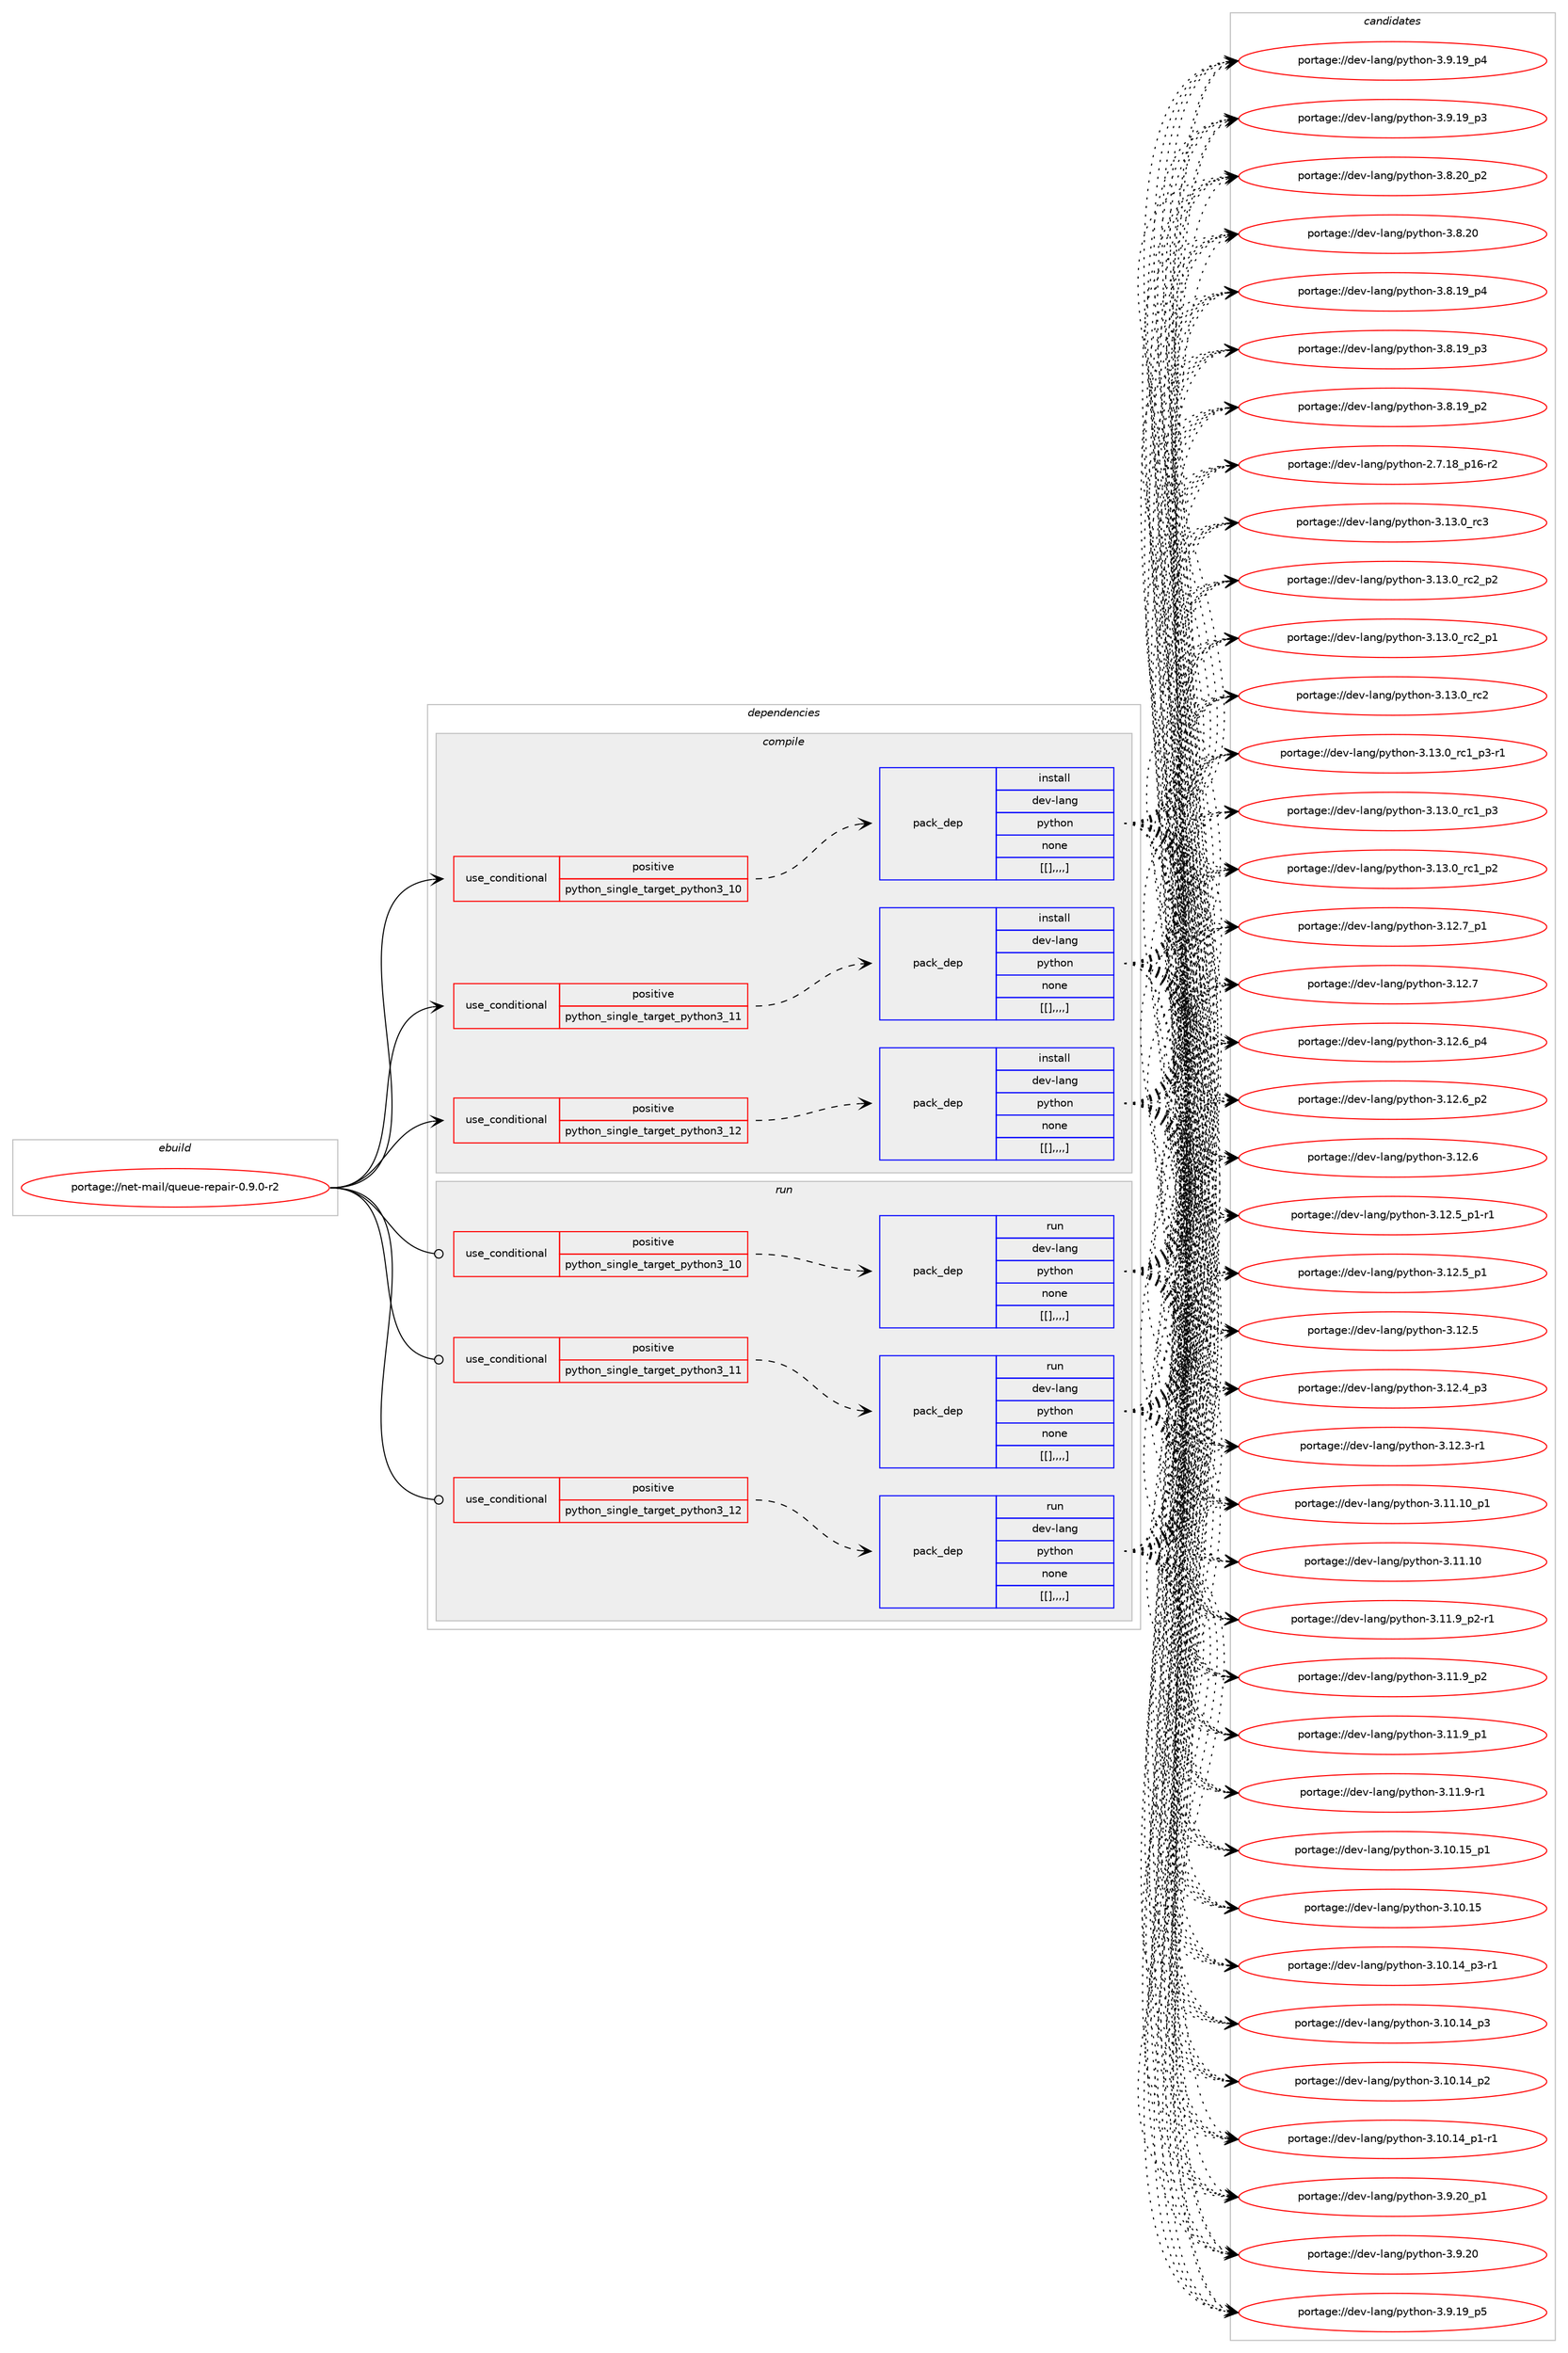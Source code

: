digraph prolog {

# *************
# Graph options
# *************

newrank=true;
concentrate=true;
compound=true;
graph [rankdir=LR,fontname=Helvetica,fontsize=10,ranksep=1.5];#, ranksep=2.5, nodesep=0.2];
edge  [arrowhead=vee];
node  [fontname=Helvetica,fontsize=10];

# **********
# The ebuild
# **********

subgraph cluster_leftcol {
color=gray;
label=<<i>ebuild</i>>;
id [label="portage://net-mail/queue-repair-0.9.0-r2", color=red, width=4, href="../net-mail/queue-repair-0.9.0-r2.svg"];
}

# ****************
# The dependencies
# ****************

subgraph cluster_midcol {
color=gray;
label=<<i>dependencies</i>>;
subgraph cluster_compile {
fillcolor="#eeeeee";
style=filled;
label=<<i>compile</i>>;
subgraph cond1287 {
dependency3567 [label=<<TABLE BORDER="0" CELLBORDER="1" CELLSPACING="0" CELLPADDING="4"><TR><TD ROWSPAN="3" CELLPADDING="10">use_conditional</TD></TR><TR><TD>positive</TD></TR><TR><TD>python_single_target_python3_10</TD></TR></TABLE>>, shape=none, color=red];
subgraph pack2278 {
dependency3568 [label=<<TABLE BORDER="0" CELLBORDER="1" CELLSPACING="0" CELLPADDING="4" WIDTH="220"><TR><TD ROWSPAN="6" CELLPADDING="30">pack_dep</TD></TR><TR><TD WIDTH="110">install</TD></TR><TR><TD>dev-lang</TD></TR><TR><TD>python</TD></TR><TR><TD>none</TD></TR><TR><TD>[[],,,,]</TD></TR></TABLE>>, shape=none, color=blue];
}
dependency3567:e -> dependency3568:w [weight=20,style="dashed",arrowhead="vee"];
}
id:e -> dependency3567:w [weight=20,style="solid",arrowhead="vee"];
subgraph cond1288 {
dependency3569 [label=<<TABLE BORDER="0" CELLBORDER="1" CELLSPACING="0" CELLPADDING="4"><TR><TD ROWSPAN="3" CELLPADDING="10">use_conditional</TD></TR><TR><TD>positive</TD></TR><TR><TD>python_single_target_python3_11</TD></TR></TABLE>>, shape=none, color=red];
subgraph pack2279 {
dependency3570 [label=<<TABLE BORDER="0" CELLBORDER="1" CELLSPACING="0" CELLPADDING="4" WIDTH="220"><TR><TD ROWSPAN="6" CELLPADDING="30">pack_dep</TD></TR><TR><TD WIDTH="110">install</TD></TR><TR><TD>dev-lang</TD></TR><TR><TD>python</TD></TR><TR><TD>none</TD></TR><TR><TD>[[],,,,]</TD></TR></TABLE>>, shape=none, color=blue];
}
dependency3569:e -> dependency3570:w [weight=20,style="dashed",arrowhead="vee"];
}
id:e -> dependency3569:w [weight=20,style="solid",arrowhead="vee"];
subgraph cond1289 {
dependency3571 [label=<<TABLE BORDER="0" CELLBORDER="1" CELLSPACING="0" CELLPADDING="4"><TR><TD ROWSPAN="3" CELLPADDING="10">use_conditional</TD></TR><TR><TD>positive</TD></TR><TR><TD>python_single_target_python3_12</TD></TR></TABLE>>, shape=none, color=red];
subgraph pack2280 {
dependency3572 [label=<<TABLE BORDER="0" CELLBORDER="1" CELLSPACING="0" CELLPADDING="4" WIDTH="220"><TR><TD ROWSPAN="6" CELLPADDING="30">pack_dep</TD></TR><TR><TD WIDTH="110">install</TD></TR><TR><TD>dev-lang</TD></TR><TR><TD>python</TD></TR><TR><TD>none</TD></TR><TR><TD>[[],,,,]</TD></TR></TABLE>>, shape=none, color=blue];
}
dependency3571:e -> dependency3572:w [weight=20,style="dashed",arrowhead="vee"];
}
id:e -> dependency3571:w [weight=20,style="solid",arrowhead="vee"];
}
subgraph cluster_compileandrun {
fillcolor="#eeeeee";
style=filled;
label=<<i>compile and run</i>>;
}
subgraph cluster_run {
fillcolor="#eeeeee";
style=filled;
label=<<i>run</i>>;
subgraph cond1290 {
dependency3573 [label=<<TABLE BORDER="0" CELLBORDER="1" CELLSPACING="0" CELLPADDING="4"><TR><TD ROWSPAN="3" CELLPADDING="10">use_conditional</TD></TR><TR><TD>positive</TD></TR><TR><TD>python_single_target_python3_10</TD></TR></TABLE>>, shape=none, color=red];
subgraph pack2281 {
dependency3574 [label=<<TABLE BORDER="0" CELLBORDER="1" CELLSPACING="0" CELLPADDING="4" WIDTH="220"><TR><TD ROWSPAN="6" CELLPADDING="30">pack_dep</TD></TR><TR><TD WIDTH="110">run</TD></TR><TR><TD>dev-lang</TD></TR><TR><TD>python</TD></TR><TR><TD>none</TD></TR><TR><TD>[[],,,,]</TD></TR></TABLE>>, shape=none, color=blue];
}
dependency3573:e -> dependency3574:w [weight=20,style="dashed",arrowhead="vee"];
}
id:e -> dependency3573:w [weight=20,style="solid",arrowhead="odot"];
subgraph cond1291 {
dependency3575 [label=<<TABLE BORDER="0" CELLBORDER="1" CELLSPACING="0" CELLPADDING="4"><TR><TD ROWSPAN="3" CELLPADDING="10">use_conditional</TD></TR><TR><TD>positive</TD></TR><TR><TD>python_single_target_python3_11</TD></TR></TABLE>>, shape=none, color=red];
subgraph pack2282 {
dependency3576 [label=<<TABLE BORDER="0" CELLBORDER="1" CELLSPACING="0" CELLPADDING="4" WIDTH="220"><TR><TD ROWSPAN="6" CELLPADDING="30">pack_dep</TD></TR><TR><TD WIDTH="110">run</TD></TR><TR><TD>dev-lang</TD></TR><TR><TD>python</TD></TR><TR><TD>none</TD></TR><TR><TD>[[],,,,]</TD></TR></TABLE>>, shape=none, color=blue];
}
dependency3575:e -> dependency3576:w [weight=20,style="dashed",arrowhead="vee"];
}
id:e -> dependency3575:w [weight=20,style="solid",arrowhead="odot"];
subgraph cond1292 {
dependency3577 [label=<<TABLE BORDER="0" CELLBORDER="1" CELLSPACING="0" CELLPADDING="4"><TR><TD ROWSPAN="3" CELLPADDING="10">use_conditional</TD></TR><TR><TD>positive</TD></TR><TR><TD>python_single_target_python3_12</TD></TR></TABLE>>, shape=none, color=red];
subgraph pack2283 {
dependency3578 [label=<<TABLE BORDER="0" CELLBORDER="1" CELLSPACING="0" CELLPADDING="4" WIDTH="220"><TR><TD ROWSPAN="6" CELLPADDING="30">pack_dep</TD></TR><TR><TD WIDTH="110">run</TD></TR><TR><TD>dev-lang</TD></TR><TR><TD>python</TD></TR><TR><TD>none</TD></TR><TR><TD>[[],,,,]</TD></TR></TABLE>>, shape=none, color=blue];
}
dependency3577:e -> dependency3578:w [weight=20,style="dashed",arrowhead="vee"];
}
id:e -> dependency3577:w [weight=20,style="solid",arrowhead="odot"];
}
}

# **************
# The candidates
# **************

subgraph cluster_choices {
rank=same;
color=gray;
label=<<i>candidates</i>>;

subgraph choice2278 {
color=black;
nodesep=1;
choice10010111845108971101034711212111610411111045514649514648951149951 [label="portage://dev-lang/python-3.13.0_rc3", color=red, width=4,href="../dev-lang/python-3.13.0_rc3.svg"];
choice100101118451089711010347112121116104111110455146495146489511499509511250 [label="portage://dev-lang/python-3.13.0_rc2_p2", color=red, width=4,href="../dev-lang/python-3.13.0_rc2_p2.svg"];
choice100101118451089711010347112121116104111110455146495146489511499509511249 [label="portage://dev-lang/python-3.13.0_rc2_p1", color=red, width=4,href="../dev-lang/python-3.13.0_rc2_p1.svg"];
choice10010111845108971101034711212111610411111045514649514648951149950 [label="portage://dev-lang/python-3.13.0_rc2", color=red, width=4,href="../dev-lang/python-3.13.0_rc2.svg"];
choice1001011184510897110103471121211161041111104551464951464895114994995112514511449 [label="portage://dev-lang/python-3.13.0_rc1_p3-r1", color=red, width=4,href="../dev-lang/python-3.13.0_rc1_p3-r1.svg"];
choice100101118451089711010347112121116104111110455146495146489511499499511251 [label="portage://dev-lang/python-3.13.0_rc1_p3", color=red, width=4,href="../dev-lang/python-3.13.0_rc1_p3.svg"];
choice100101118451089711010347112121116104111110455146495146489511499499511250 [label="portage://dev-lang/python-3.13.0_rc1_p2", color=red, width=4,href="../dev-lang/python-3.13.0_rc1_p2.svg"];
choice100101118451089711010347112121116104111110455146495046559511249 [label="portage://dev-lang/python-3.12.7_p1", color=red, width=4,href="../dev-lang/python-3.12.7_p1.svg"];
choice10010111845108971101034711212111610411111045514649504655 [label="portage://dev-lang/python-3.12.7", color=red, width=4,href="../dev-lang/python-3.12.7.svg"];
choice100101118451089711010347112121116104111110455146495046549511252 [label="portage://dev-lang/python-3.12.6_p4", color=red, width=4,href="../dev-lang/python-3.12.6_p4.svg"];
choice100101118451089711010347112121116104111110455146495046549511250 [label="portage://dev-lang/python-3.12.6_p2", color=red, width=4,href="../dev-lang/python-3.12.6_p2.svg"];
choice10010111845108971101034711212111610411111045514649504654 [label="portage://dev-lang/python-3.12.6", color=red, width=4,href="../dev-lang/python-3.12.6.svg"];
choice1001011184510897110103471121211161041111104551464950465395112494511449 [label="portage://dev-lang/python-3.12.5_p1-r1", color=red, width=4,href="../dev-lang/python-3.12.5_p1-r1.svg"];
choice100101118451089711010347112121116104111110455146495046539511249 [label="portage://dev-lang/python-3.12.5_p1", color=red, width=4,href="../dev-lang/python-3.12.5_p1.svg"];
choice10010111845108971101034711212111610411111045514649504653 [label="portage://dev-lang/python-3.12.5", color=red, width=4,href="../dev-lang/python-3.12.5.svg"];
choice100101118451089711010347112121116104111110455146495046529511251 [label="portage://dev-lang/python-3.12.4_p3", color=red, width=4,href="../dev-lang/python-3.12.4_p3.svg"];
choice100101118451089711010347112121116104111110455146495046514511449 [label="portage://dev-lang/python-3.12.3-r1", color=red, width=4,href="../dev-lang/python-3.12.3-r1.svg"];
choice10010111845108971101034711212111610411111045514649494649489511249 [label="portage://dev-lang/python-3.11.10_p1", color=red, width=4,href="../dev-lang/python-3.11.10_p1.svg"];
choice1001011184510897110103471121211161041111104551464949464948 [label="portage://dev-lang/python-3.11.10", color=red, width=4,href="../dev-lang/python-3.11.10.svg"];
choice1001011184510897110103471121211161041111104551464949465795112504511449 [label="portage://dev-lang/python-3.11.9_p2-r1", color=red, width=4,href="../dev-lang/python-3.11.9_p2-r1.svg"];
choice100101118451089711010347112121116104111110455146494946579511250 [label="portage://dev-lang/python-3.11.9_p2", color=red, width=4,href="../dev-lang/python-3.11.9_p2.svg"];
choice100101118451089711010347112121116104111110455146494946579511249 [label="portage://dev-lang/python-3.11.9_p1", color=red, width=4,href="../dev-lang/python-3.11.9_p1.svg"];
choice100101118451089711010347112121116104111110455146494946574511449 [label="portage://dev-lang/python-3.11.9-r1", color=red, width=4,href="../dev-lang/python-3.11.9-r1.svg"];
choice10010111845108971101034711212111610411111045514649484649539511249 [label="portage://dev-lang/python-3.10.15_p1", color=red, width=4,href="../dev-lang/python-3.10.15_p1.svg"];
choice1001011184510897110103471121211161041111104551464948464953 [label="portage://dev-lang/python-3.10.15", color=red, width=4,href="../dev-lang/python-3.10.15.svg"];
choice100101118451089711010347112121116104111110455146494846495295112514511449 [label="portage://dev-lang/python-3.10.14_p3-r1", color=red, width=4,href="../dev-lang/python-3.10.14_p3-r1.svg"];
choice10010111845108971101034711212111610411111045514649484649529511251 [label="portage://dev-lang/python-3.10.14_p3", color=red, width=4,href="../dev-lang/python-3.10.14_p3.svg"];
choice10010111845108971101034711212111610411111045514649484649529511250 [label="portage://dev-lang/python-3.10.14_p2", color=red, width=4,href="../dev-lang/python-3.10.14_p2.svg"];
choice100101118451089711010347112121116104111110455146494846495295112494511449 [label="portage://dev-lang/python-3.10.14_p1-r1", color=red, width=4,href="../dev-lang/python-3.10.14_p1-r1.svg"];
choice100101118451089711010347112121116104111110455146574650489511249 [label="portage://dev-lang/python-3.9.20_p1", color=red, width=4,href="../dev-lang/python-3.9.20_p1.svg"];
choice10010111845108971101034711212111610411111045514657465048 [label="portage://dev-lang/python-3.9.20", color=red, width=4,href="../dev-lang/python-3.9.20.svg"];
choice100101118451089711010347112121116104111110455146574649579511253 [label="portage://dev-lang/python-3.9.19_p5", color=red, width=4,href="../dev-lang/python-3.9.19_p5.svg"];
choice100101118451089711010347112121116104111110455146574649579511252 [label="portage://dev-lang/python-3.9.19_p4", color=red, width=4,href="../dev-lang/python-3.9.19_p4.svg"];
choice100101118451089711010347112121116104111110455146574649579511251 [label="portage://dev-lang/python-3.9.19_p3", color=red, width=4,href="../dev-lang/python-3.9.19_p3.svg"];
choice100101118451089711010347112121116104111110455146564650489511250 [label="portage://dev-lang/python-3.8.20_p2", color=red, width=4,href="../dev-lang/python-3.8.20_p2.svg"];
choice10010111845108971101034711212111610411111045514656465048 [label="portage://dev-lang/python-3.8.20", color=red, width=4,href="../dev-lang/python-3.8.20.svg"];
choice100101118451089711010347112121116104111110455146564649579511252 [label="portage://dev-lang/python-3.8.19_p4", color=red, width=4,href="../dev-lang/python-3.8.19_p4.svg"];
choice100101118451089711010347112121116104111110455146564649579511251 [label="portage://dev-lang/python-3.8.19_p3", color=red, width=4,href="../dev-lang/python-3.8.19_p3.svg"];
choice100101118451089711010347112121116104111110455146564649579511250 [label="portage://dev-lang/python-3.8.19_p2", color=red, width=4,href="../dev-lang/python-3.8.19_p2.svg"];
choice100101118451089711010347112121116104111110455046554649569511249544511450 [label="portage://dev-lang/python-2.7.18_p16-r2", color=red, width=4,href="../dev-lang/python-2.7.18_p16-r2.svg"];
dependency3568:e -> choice10010111845108971101034711212111610411111045514649514648951149951:w [style=dotted,weight="100"];
dependency3568:e -> choice100101118451089711010347112121116104111110455146495146489511499509511250:w [style=dotted,weight="100"];
dependency3568:e -> choice100101118451089711010347112121116104111110455146495146489511499509511249:w [style=dotted,weight="100"];
dependency3568:e -> choice10010111845108971101034711212111610411111045514649514648951149950:w [style=dotted,weight="100"];
dependency3568:e -> choice1001011184510897110103471121211161041111104551464951464895114994995112514511449:w [style=dotted,weight="100"];
dependency3568:e -> choice100101118451089711010347112121116104111110455146495146489511499499511251:w [style=dotted,weight="100"];
dependency3568:e -> choice100101118451089711010347112121116104111110455146495146489511499499511250:w [style=dotted,weight="100"];
dependency3568:e -> choice100101118451089711010347112121116104111110455146495046559511249:w [style=dotted,weight="100"];
dependency3568:e -> choice10010111845108971101034711212111610411111045514649504655:w [style=dotted,weight="100"];
dependency3568:e -> choice100101118451089711010347112121116104111110455146495046549511252:w [style=dotted,weight="100"];
dependency3568:e -> choice100101118451089711010347112121116104111110455146495046549511250:w [style=dotted,weight="100"];
dependency3568:e -> choice10010111845108971101034711212111610411111045514649504654:w [style=dotted,weight="100"];
dependency3568:e -> choice1001011184510897110103471121211161041111104551464950465395112494511449:w [style=dotted,weight="100"];
dependency3568:e -> choice100101118451089711010347112121116104111110455146495046539511249:w [style=dotted,weight="100"];
dependency3568:e -> choice10010111845108971101034711212111610411111045514649504653:w [style=dotted,weight="100"];
dependency3568:e -> choice100101118451089711010347112121116104111110455146495046529511251:w [style=dotted,weight="100"];
dependency3568:e -> choice100101118451089711010347112121116104111110455146495046514511449:w [style=dotted,weight="100"];
dependency3568:e -> choice10010111845108971101034711212111610411111045514649494649489511249:w [style=dotted,weight="100"];
dependency3568:e -> choice1001011184510897110103471121211161041111104551464949464948:w [style=dotted,weight="100"];
dependency3568:e -> choice1001011184510897110103471121211161041111104551464949465795112504511449:w [style=dotted,weight="100"];
dependency3568:e -> choice100101118451089711010347112121116104111110455146494946579511250:w [style=dotted,weight="100"];
dependency3568:e -> choice100101118451089711010347112121116104111110455146494946579511249:w [style=dotted,weight="100"];
dependency3568:e -> choice100101118451089711010347112121116104111110455146494946574511449:w [style=dotted,weight="100"];
dependency3568:e -> choice10010111845108971101034711212111610411111045514649484649539511249:w [style=dotted,weight="100"];
dependency3568:e -> choice1001011184510897110103471121211161041111104551464948464953:w [style=dotted,weight="100"];
dependency3568:e -> choice100101118451089711010347112121116104111110455146494846495295112514511449:w [style=dotted,weight="100"];
dependency3568:e -> choice10010111845108971101034711212111610411111045514649484649529511251:w [style=dotted,weight="100"];
dependency3568:e -> choice10010111845108971101034711212111610411111045514649484649529511250:w [style=dotted,weight="100"];
dependency3568:e -> choice100101118451089711010347112121116104111110455146494846495295112494511449:w [style=dotted,weight="100"];
dependency3568:e -> choice100101118451089711010347112121116104111110455146574650489511249:w [style=dotted,weight="100"];
dependency3568:e -> choice10010111845108971101034711212111610411111045514657465048:w [style=dotted,weight="100"];
dependency3568:e -> choice100101118451089711010347112121116104111110455146574649579511253:w [style=dotted,weight="100"];
dependency3568:e -> choice100101118451089711010347112121116104111110455146574649579511252:w [style=dotted,weight="100"];
dependency3568:e -> choice100101118451089711010347112121116104111110455146574649579511251:w [style=dotted,weight="100"];
dependency3568:e -> choice100101118451089711010347112121116104111110455146564650489511250:w [style=dotted,weight="100"];
dependency3568:e -> choice10010111845108971101034711212111610411111045514656465048:w [style=dotted,weight="100"];
dependency3568:e -> choice100101118451089711010347112121116104111110455146564649579511252:w [style=dotted,weight="100"];
dependency3568:e -> choice100101118451089711010347112121116104111110455146564649579511251:w [style=dotted,weight="100"];
dependency3568:e -> choice100101118451089711010347112121116104111110455146564649579511250:w [style=dotted,weight="100"];
dependency3568:e -> choice100101118451089711010347112121116104111110455046554649569511249544511450:w [style=dotted,weight="100"];
}
subgraph choice2279 {
color=black;
nodesep=1;
choice10010111845108971101034711212111610411111045514649514648951149951 [label="portage://dev-lang/python-3.13.0_rc3", color=red, width=4,href="../dev-lang/python-3.13.0_rc3.svg"];
choice100101118451089711010347112121116104111110455146495146489511499509511250 [label="portage://dev-lang/python-3.13.0_rc2_p2", color=red, width=4,href="../dev-lang/python-3.13.0_rc2_p2.svg"];
choice100101118451089711010347112121116104111110455146495146489511499509511249 [label="portage://dev-lang/python-3.13.0_rc2_p1", color=red, width=4,href="../dev-lang/python-3.13.0_rc2_p1.svg"];
choice10010111845108971101034711212111610411111045514649514648951149950 [label="portage://dev-lang/python-3.13.0_rc2", color=red, width=4,href="../dev-lang/python-3.13.0_rc2.svg"];
choice1001011184510897110103471121211161041111104551464951464895114994995112514511449 [label="portage://dev-lang/python-3.13.0_rc1_p3-r1", color=red, width=4,href="../dev-lang/python-3.13.0_rc1_p3-r1.svg"];
choice100101118451089711010347112121116104111110455146495146489511499499511251 [label="portage://dev-lang/python-3.13.0_rc1_p3", color=red, width=4,href="../dev-lang/python-3.13.0_rc1_p3.svg"];
choice100101118451089711010347112121116104111110455146495146489511499499511250 [label="portage://dev-lang/python-3.13.0_rc1_p2", color=red, width=4,href="../dev-lang/python-3.13.0_rc1_p2.svg"];
choice100101118451089711010347112121116104111110455146495046559511249 [label="portage://dev-lang/python-3.12.7_p1", color=red, width=4,href="../dev-lang/python-3.12.7_p1.svg"];
choice10010111845108971101034711212111610411111045514649504655 [label="portage://dev-lang/python-3.12.7", color=red, width=4,href="../dev-lang/python-3.12.7.svg"];
choice100101118451089711010347112121116104111110455146495046549511252 [label="portage://dev-lang/python-3.12.6_p4", color=red, width=4,href="../dev-lang/python-3.12.6_p4.svg"];
choice100101118451089711010347112121116104111110455146495046549511250 [label="portage://dev-lang/python-3.12.6_p2", color=red, width=4,href="../dev-lang/python-3.12.6_p2.svg"];
choice10010111845108971101034711212111610411111045514649504654 [label="portage://dev-lang/python-3.12.6", color=red, width=4,href="../dev-lang/python-3.12.6.svg"];
choice1001011184510897110103471121211161041111104551464950465395112494511449 [label="portage://dev-lang/python-3.12.5_p1-r1", color=red, width=4,href="../dev-lang/python-3.12.5_p1-r1.svg"];
choice100101118451089711010347112121116104111110455146495046539511249 [label="portage://dev-lang/python-3.12.5_p1", color=red, width=4,href="../dev-lang/python-3.12.5_p1.svg"];
choice10010111845108971101034711212111610411111045514649504653 [label="portage://dev-lang/python-3.12.5", color=red, width=4,href="../dev-lang/python-3.12.5.svg"];
choice100101118451089711010347112121116104111110455146495046529511251 [label="portage://dev-lang/python-3.12.4_p3", color=red, width=4,href="../dev-lang/python-3.12.4_p3.svg"];
choice100101118451089711010347112121116104111110455146495046514511449 [label="portage://dev-lang/python-3.12.3-r1", color=red, width=4,href="../dev-lang/python-3.12.3-r1.svg"];
choice10010111845108971101034711212111610411111045514649494649489511249 [label="portage://dev-lang/python-3.11.10_p1", color=red, width=4,href="../dev-lang/python-3.11.10_p1.svg"];
choice1001011184510897110103471121211161041111104551464949464948 [label="portage://dev-lang/python-3.11.10", color=red, width=4,href="../dev-lang/python-3.11.10.svg"];
choice1001011184510897110103471121211161041111104551464949465795112504511449 [label="portage://dev-lang/python-3.11.9_p2-r1", color=red, width=4,href="../dev-lang/python-3.11.9_p2-r1.svg"];
choice100101118451089711010347112121116104111110455146494946579511250 [label="portage://dev-lang/python-3.11.9_p2", color=red, width=4,href="../dev-lang/python-3.11.9_p2.svg"];
choice100101118451089711010347112121116104111110455146494946579511249 [label="portage://dev-lang/python-3.11.9_p1", color=red, width=4,href="../dev-lang/python-3.11.9_p1.svg"];
choice100101118451089711010347112121116104111110455146494946574511449 [label="portage://dev-lang/python-3.11.9-r1", color=red, width=4,href="../dev-lang/python-3.11.9-r1.svg"];
choice10010111845108971101034711212111610411111045514649484649539511249 [label="portage://dev-lang/python-3.10.15_p1", color=red, width=4,href="../dev-lang/python-3.10.15_p1.svg"];
choice1001011184510897110103471121211161041111104551464948464953 [label="portage://dev-lang/python-3.10.15", color=red, width=4,href="../dev-lang/python-3.10.15.svg"];
choice100101118451089711010347112121116104111110455146494846495295112514511449 [label="portage://dev-lang/python-3.10.14_p3-r1", color=red, width=4,href="../dev-lang/python-3.10.14_p3-r1.svg"];
choice10010111845108971101034711212111610411111045514649484649529511251 [label="portage://dev-lang/python-3.10.14_p3", color=red, width=4,href="../dev-lang/python-3.10.14_p3.svg"];
choice10010111845108971101034711212111610411111045514649484649529511250 [label="portage://dev-lang/python-3.10.14_p2", color=red, width=4,href="../dev-lang/python-3.10.14_p2.svg"];
choice100101118451089711010347112121116104111110455146494846495295112494511449 [label="portage://dev-lang/python-3.10.14_p1-r1", color=red, width=4,href="../dev-lang/python-3.10.14_p1-r1.svg"];
choice100101118451089711010347112121116104111110455146574650489511249 [label="portage://dev-lang/python-3.9.20_p1", color=red, width=4,href="../dev-lang/python-3.9.20_p1.svg"];
choice10010111845108971101034711212111610411111045514657465048 [label="portage://dev-lang/python-3.9.20", color=red, width=4,href="../dev-lang/python-3.9.20.svg"];
choice100101118451089711010347112121116104111110455146574649579511253 [label="portage://dev-lang/python-3.9.19_p5", color=red, width=4,href="../dev-lang/python-3.9.19_p5.svg"];
choice100101118451089711010347112121116104111110455146574649579511252 [label="portage://dev-lang/python-3.9.19_p4", color=red, width=4,href="../dev-lang/python-3.9.19_p4.svg"];
choice100101118451089711010347112121116104111110455146574649579511251 [label="portage://dev-lang/python-3.9.19_p3", color=red, width=4,href="../dev-lang/python-3.9.19_p3.svg"];
choice100101118451089711010347112121116104111110455146564650489511250 [label="portage://dev-lang/python-3.8.20_p2", color=red, width=4,href="../dev-lang/python-3.8.20_p2.svg"];
choice10010111845108971101034711212111610411111045514656465048 [label="portage://dev-lang/python-3.8.20", color=red, width=4,href="../dev-lang/python-3.8.20.svg"];
choice100101118451089711010347112121116104111110455146564649579511252 [label="portage://dev-lang/python-3.8.19_p4", color=red, width=4,href="../dev-lang/python-3.8.19_p4.svg"];
choice100101118451089711010347112121116104111110455146564649579511251 [label="portage://dev-lang/python-3.8.19_p3", color=red, width=4,href="../dev-lang/python-3.8.19_p3.svg"];
choice100101118451089711010347112121116104111110455146564649579511250 [label="portage://dev-lang/python-3.8.19_p2", color=red, width=4,href="../dev-lang/python-3.8.19_p2.svg"];
choice100101118451089711010347112121116104111110455046554649569511249544511450 [label="portage://dev-lang/python-2.7.18_p16-r2", color=red, width=4,href="../dev-lang/python-2.7.18_p16-r2.svg"];
dependency3570:e -> choice10010111845108971101034711212111610411111045514649514648951149951:w [style=dotted,weight="100"];
dependency3570:e -> choice100101118451089711010347112121116104111110455146495146489511499509511250:w [style=dotted,weight="100"];
dependency3570:e -> choice100101118451089711010347112121116104111110455146495146489511499509511249:w [style=dotted,weight="100"];
dependency3570:e -> choice10010111845108971101034711212111610411111045514649514648951149950:w [style=dotted,weight="100"];
dependency3570:e -> choice1001011184510897110103471121211161041111104551464951464895114994995112514511449:w [style=dotted,weight="100"];
dependency3570:e -> choice100101118451089711010347112121116104111110455146495146489511499499511251:w [style=dotted,weight="100"];
dependency3570:e -> choice100101118451089711010347112121116104111110455146495146489511499499511250:w [style=dotted,weight="100"];
dependency3570:e -> choice100101118451089711010347112121116104111110455146495046559511249:w [style=dotted,weight="100"];
dependency3570:e -> choice10010111845108971101034711212111610411111045514649504655:w [style=dotted,weight="100"];
dependency3570:e -> choice100101118451089711010347112121116104111110455146495046549511252:w [style=dotted,weight="100"];
dependency3570:e -> choice100101118451089711010347112121116104111110455146495046549511250:w [style=dotted,weight="100"];
dependency3570:e -> choice10010111845108971101034711212111610411111045514649504654:w [style=dotted,weight="100"];
dependency3570:e -> choice1001011184510897110103471121211161041111104551464950465395112494511449:w [style=dotted,weight="100"];
dependency3570:e -> choice100101118451089711010347112121116104111110455146495046539511249:w [style=dotted,weight="100"];
dependency3570:e -> choice10010111845108971101034711212111610411111045514649504653:w [style=dotted,weight="100"];
dependency3570:e -> choice100101118451089711010347112121116104111110455146495046529511251:w [style=dotted,weight="100"];
dependency3570:e -> choice100101118451089711010347112121116104111110455146495046514511449:w [style=dotted,weight="100"];
dependency3570:e -> choice10010111845108971101034711212111610411111045514649494649489511249:w [style=dotted,weight="100"];
dependency3570:e -> choice1001011184510897110103471121211161041111104551464949464948:w [style=dotted,weight="100"];
dependency3570:e -> choice1001011184510897110103471121211161041111104551464949465795112504511449:w [style=dotted,weight="100"];
dependency3570:e -> choice100101118451089711010347112121116104111110455146494946579511250:w [style=dotted,weight="100"];
dependency3570:e -> choice100101118451089711010347112121116104111110455146494946579511249:w [style=dotted,weight="100"];
dependency3570:e -> choice100101118451089711010347112121116104111110455146494946574511449:w [style=dotted,weight="100"];
dependency3570:e -> choice10010111845108971101034711212111610411111045514649484649539511249:w [style=dotted,weight="100"];
dependency3570:e -> choice1001011184510897110103471121211161041111104551464948464953:w [style=dotted,weight="100"];
dependency3570:e -> choice100101118451089711010347112121116104111110455146494846495295112514511449:w [style=dotted,weight="100"];
dependency3570:e -> choice10010111845108971101034711212111610411111045514649484649529511251:w [style=dotted,weight="100"];
dependency3570:e -> choice10010111845108971101034711212111610411111045514649484649529511250:w [style=dotted,weight="100"];
dependency3570:e -> choice100101118451089711010347112121116104111110455146494846495295112494511449:w [style=dotted,weight="100"];
dependency3570:e -> choice100101118451089711010347112121116104111110455146574650489511249:w [style=dotted,weight="100"];
dependency3570:e -> choice10010111845108971101034711212111610411111045514657465048:w [style=dotted,weight="100"];
dependency3570:e -> choice100101118451089711010347112121116104111110455146574649579511253:w [style=dotted,weight="100"];
dependency3570:e -> choice100101118451089711010347112121116104111110455146574649579511252:w [style=dotted,weight="100"];
dependency3570:e -> choice100101118451089711010347112121116104111110455146574649579511251:w [style=dotted,weight="100"];
dependency3570:e -> choice100101118451089711010347112121116104111110455146564650489511250:w [style=dotted,weight="100"];
dependency3570:e -> choice10010111845108971101034711212111610411111045514656465048:w [style=dotted,weight="100"];
dependency3570:e -> choice100101118451089711010347112121116104111110455146564649579511252:w [style=dotted,weight="100"];
dependency3570:e -> choice100101118451089711010347112121116104111110455146564649579511251:w [style=dotted,weight="100"];
dependency3570:e -> choice100101118451089711010347112121116104111110455146564649579511250:w [style=dotted,weight="100"];
dependency3570:e -> choice100101118451089711010347112121116104111110455046554649569511249544511450:w [style=dotted,weight="100"];
}
subgraph choice2280 {
color=black;
nodesep=1;
choice10010111845108971101034711212111610411111045514649514648951149951 [label="portage://dev-lang/python-3.13.0_rc3", color=red, width=4,href="../dev-lang/python-3.13.0_rc3.svg"];
choice100101118451089711010347112121116104111110455146495146489511499509511250 [label="portage://dev-lang/python-3.13.0_rc2_p2", color=red, width=4,href="../dev-lang/python-3.13.0_rc2_p2.svg"];
choice100101118451089711010347112121116104111110455146495146489511499509511249 [label="portage://dev-lang/python-3.13.0_rc2_p1", color=red, width=4,href="../dev-lang/python-3.13.0_rc2_p1.svg"];
choice10010111845108971101034711212111610411111045514649514648951149950 [label="portage://dev-lang/python-3.13.0_rc2", color=red, width=4,href="../dev-lang/python-3.13.0_rc2.svg"];
choice1001011184510897110103471121211161041111104551464951464895114994995112514511449 [label="portage://dev-lang/python-3.13.0_rc1_p3-r1", color=red, width=4,href="../dev-lang/python-3.13.0_rc1_p3-r1.svg"];
choice100101118451089711010347112121116104111110455146495146489511499499511251 [label="portage://dev-lang/python-3.13.0_rc1_p3", color=red, width=4,href="../dev-lang/python-3.13.0_rc1_p3.svg"];
choice100101118451089711010347112121116104111110455146495146489511499499511250 [label="portage://dev-lang/python-3.13.0_rc1_p2", color=red, width=4,href="../dev-lang/python-3.13.0_rc1_p2.svg"];
choice100101118451089711010347112121116104111110455146495046559511249 [label="portage://dev-lang/python-3.12.7_p1", color=red, width=4,href="../dev-lang/python-3.12.7_p1.svg"];
choice10010111845108971101034711212111610411111045514649504655 [label="portage://dev-lang/python-3.12.7", color=red, width=4,href="../dev-lang/python-3.12.7.svg"];
choice100101118451089711010347112121116104111110455146495046549511252 [label="portage://dev-lang/python-3.12.6_p4", color=red, width=4,href="../dev-lang/python-3.12.6_p4.svg"];
choice100101118451089711010347112121116104111110455146495046549511250 [label="portage://dev-lang/python-3.12.6_p2", color=red, width=4,href="../dev-lang/python-3.12.6_p2.svg"];
choice10010111845108971101034711212111610411111045514649504654 [label="portage://dev-lang/python-3.12.6", color=red, width=4,href="../dev-lang/python-3.12.6.svg"];
choice1001011184510897110103471121211161041111104551464950465395112494511449 [label="portage://dev-lang/python-3.12.5_p1-r1", color=red, width=4,href="../dev-lang/python-3.12.5_p1-r1.svg"];
choice100101118451089711010347112121116104111110455146495046539511249 [label="portage://dev-lang/python-3.12.5_p1", color=red, width=4,href="../dev-lang/python-3.12.5_p1.svg"];
choice10010111845108971101034711212111610411111045514649504653 [label="portage://dev-lang/python-3.12.5", color=red, width=4,href="../dev-lang/python-3.12.5.svg"];
choice100101118451089711010347112121116104111110455146495046529511251 [label="portage://dev-lang/python-3.12.4_p3", color=red, width=4,href="../dev-lang/python-3.12.4_p3.svg"];
choice100101118451089711010347112121116104111110455146495046514511449 [label="portage://dev-lang/python-3.12.3-r1", color=red, width=4,href="../dev-lang/python-3.12.3-r1.svg"];
choice10010111845108971101034711212111610411111045514649494649489511249 [label="portage://dev-lang/python-3.11.10_p1", color=red, width=4,href="../dev-lang/python-3.11.10_p1.svg"];
choice1001011184510897110103471121211161041111104551464949464948 [label="portage://dev-lang/python-3.11.10", color=red, width=4,href="../dev-lang/python-3.11.10.svg"];
choice1001011184510897110103471121211161041111104551464949465795112504511449 [label="portage://dev-lang/python-3.11.9_p2-r1", color=red, width=4,href="../dev-lang/python-3.11.9_p2-r1.svg"];
choice100101118451089711010347112121116104111110455146494946579511250 [label="portage://dev-lang/python-3.11.9_p2", color=red, width=4,href="../dev-lang/python-3.11.9_p2.svg"];
choice100101118451089711010347112121116104111110455146494946579511249 [label="portage://dev-lang/python-3.11.9_p1", color=red, width=4,href="../dev-lang/python-3.11.9_p1.svg"];
choice100101118451089711010347112121116104111110455146494946574511449 [label="portage://dev-lang/python-3.11.9-r1", color=red, width=4,href="../dev-lang/python-3.11.9-r1.svg"];
choice10010111845108971101034711212111610411111045514649484649539511249 [label="portage://dev-lang/python-3.10.15_p1", color=red, width=4,href="../dev-lang/python-3.10.15_p1.svg"];
choice1001011184510897110103471121211161041111104551464948464953 [label="portage://dev-lang/python-3.10.15", color=red, width=4,href="../dev-lang/python-3.10.15.svg"];
choice100101118451089711010347112121116104111110455146494846495295112514511449 [label="portage://dev-lang/python-3.10.14_p3-r1", color=red, width=4,href="../dev-lang/python-3.10.14_p3-r1.svg"];
choice10010111845108971101034711212111610411111045514649484649529511251 [label="portage://dev-lang/python-3.10.14_p3", color=red, width=4,href="../dev-lang/python-3.10.14_p3.svg"];
choice10010111845108971101034711212111610411111045514649484649529511250 [label="portage://dev-lang/python-3.10.14_p2", color=red, width=4,href="../dev-lang/python-3.10.14_p2.svg"];
choice100101118451089711010347112121116104111110455146494846495295112494511449 [label="portage://dev-lang/python-3.10.14_p1-r1", color=red, width=4,href="../dev-lang/python-3.10.14_p1-r1.svg"];
choice100101118451089711010347112121116104111110455146574650489511249 [label="portage://dev-lang/python-3.9.20_p1", color=red, width=4,href="../dev-lang/python-3.9.20_p1.svg"];
choice10010111845108971101034711212111610411111045514657465048 [label="portage://dev-lang/python-3.9.20", color=red, width=4,href="../dev-lang/python-3.9.20.svg"];
choice100101118451089711010347112121116104111110455146574649579511253 [label="portage://dev-lang/python-3.9.19_p5", color=red, width=4,href="../dev-lang/python-3.9.19_p5.svg"];
choice100101118451089711010347112121116104111110455146574649579511252 [label="portage://dev-lang/python-3.9.19_p4", color=red, width=4,href="../dev-lang/python-3.9.19_p4.svg"];
choice100101118451089711010347112121116104111110455146574649579511251 [label="portage://dev-lang/python-3.9.19_p3", color=red, width=4,href="../dev-lang/python-3.9.19_p3.svg"];
choice100101118451089711010347112121116104111110455146564650489511250 [label="portage://dev-lang/python-3.8.20_p2", color=red, width=4,href="../dev-lang/python-3.8.20_p2.svg"];
choice10010111845108971101034711212111610411111045514656465048 [label="portage://dev-lang/python-3.8.20", color=red, width=4,href="../dev-lang/python-3.8.20.svg"];
choice100101118451089711010347112121116104111110455146564649579511252 [label="portage://dev-lang/python-3.8.19_p4", color=red, width=4,href="../dev-lang/python-3.8.19_p4.svg"];
choice100101118451089711010347112121116104111110455146564649579511251 [label="portage://dev-lang/python-3.8.19_p3", color=red, width=4,href="../dev-lang/python-3.8.19_p3.svg"];
choice100101118451089711010347112121116104111110455146564649579511250 [label="portage://dev-lang/python-3.8.19_p2", color=red, width=4,href="../dev-lang/python-3.8.19_p2.svg"];
choice100101118451089711010347112121116104111110455046554649569511249544511450 [label="portage://dev-lang/python-2.7.18_p16-r2", color=red, width=4,href="../dev-lang/python-2.7.18_p16-r2.svg"];
dependency3572:e -> choice10010111845108971101034711212111610411111045514649514648951149951:w [style=dotted,weight="100"];
dependency3572:e -> choice100101118451089711010347112121116104111110455146495146489511499509511250:w [style=dotted,weight="100"];
dependency3572:e -> choice100101118451089711010347112121116104111110455146495146489511499509511249:w [style=dotted,weight="100"];
dependency3572:e -> choice10010111845108971101034711212111610411111045514649514648951149950:w [style=dotted,weight="100"];
dependency3572:e -> choice1001011184510897110103471121211161041111104551464951464895114994995112514511449:w [style=dotted,weight="100"];
dependency3572:e -> choice100101118451089711010347112121116104111110455146495146489511499499511251:w [style=dotted,weight="100"];
dependency3572:e -> choice100101118451089711010347112121116104111110455146495146489511499499511250:w [style=dotted,weight="100"];
dependency3572:e -> choice100101118451089711010347112121116104111110455146495046559511249:w [style=dotted,weight="100"];
dependency3572:e -> choice10010111845108971101034711212111610411111045514649504655:w [style=dotted,weight="100"];
dependency3572:e -> choice100101118451089711010347112121116104111110455146495046549511252:w [style=dotted,weight="100"];
dependency3572:e -> choice100101118451089711010347112121116104111110455146495046549511250:w [style=dotted,weight="100"];
dependency3572:e -> choice10010111845108971101034711212111610411111045514649504654:w [style=dotted,weight="100"];
dependency3572:e -> choice1001011184510897110103471121211161041111104551464950465395112494511449:w [style=dotted,weight="100"];
dependency3572:e -> choice100101118451089711010347112121116104111110455146495046539511249:w [style=dotted,weight="100"];
dependency3572:e -> choice10010111845108971101034711212111610411111045514649504653:w [style=dotted,weight="100"];
dependency3572:e -> choice100101118451089711010347112121116104111110455146495046529511251:w [style=dotted,weight="100"];
dependency3572:e -> choice100101118451089711010347112121116104111110455146495046514511449:w [style=dotted,weight="100"];
dependency3572:e -> choice10010111845108971101034711212111610411111045514649494649489511249:w [style=dotted,weight="100"];
dependency3572:e -> choice1001011184510897110103471121211161041111104551464949464948:w [style=dotted,weight="100"];
dependency3572:e -> choice1001011184510897110103471121211161041111104551464949465795112504511449:w [style=dotted,weight="100"];
dependency3572:e -> choice100101118451089711010347112121116104111110455146494946579511250:w [style=dotted,weight="100"];
dependency3572:e -> choice100101118451089711010347112121116104111110455146494946579511249:w [style=dotted,weight="100"];
dependency3572:e -> choice100101118451089711010347112121116104111110455146494946574511449:w [style=dotted,weight="100"];
dependency3572:e -> choice10010111845108971101034711212111610411111045514649484649539511249:w [style=dotted,weight="100"];
dependency3572:e -> choice1001011184510897110103471121211161041111104551464948464953:w [style=dotted,weight="100"];
dependency3572:e -> choice100101118451089711010347112121116104111110455146494846495295112514511449:w [style=dotted,weight="100"];
dependency3572:e -> choice10010111845108971101034711212111610411111045514649484649529511251:w [style=dotted,weight="100"];
dependency3572:e -> choice10010111845108971101034711212111610411111045514649484649529511250:w [style=dotted,weight="100"];
dependency3572:e -> choice100101118451089711010347112121116104111110455146494846495295112494511449:w [style=dotted,weight="100"];
dependency3572:e -> choice100101118451089711010347112121116104111110455146574650489511249:w [style=dotted,weight="100"];
dependency3572:e -> choice10010111845108971101034711212111610411111045514657465048:w [style=dotted,weight="100"];
dependency3572:e -> choice100101118451089711010347112121116104111110455146574649579511253:w [style=dotted,weight="100"];
dependency3572:e -> choice100101118451089711010347112121116104111110455146574649579511252:w [style=dotted,weight="100"];
dependency3572:e -> choice100101118451089711010347112121116104111110455146574649579511251:w [style=dotted,weight="100"];
dependency3572:e -> choice100101118451089711010347112121116104111110455146564650489511250:w [style=dotted,weight="100"];
dependency3572:e -> choice10010111845108971101034711212111610411111045514656465048:w [style=dotted,weight="100"];
dependency3572:e -> choice100101118451089711010347112121116104111110455146564649579511252:w [style=dotted,weight="100"];
dependency3572:e -> choice100101118451089711010347112121116104111110455146564649579511251:w [style=dotted,weight="100"];
dependency3572:e -> choice100101118451089711010347112121116104111110455146564649579511250:w [style=dotted,weight="100"];
dependency3572:e -> choice100101118451089711010347112121116104111110455046554649569511249544511450:w [style=dotted,weight="100"];
}
subgraph choice2281 {
color=black;
nodesep=1;
choice10010111845108971101034711212111610411111045514649514648951149951 [label="portage://dev-lang/python-3.13.0_rc3", color=red, width=4,href="../dev-lang/python-3.13.0_rc3.svg"];
choice100101118451089711010347112121116104111110455146495146489511499509511250 [label="portage://dev-lang/python-3.13.0_rc2_p2", color=red, width=4,href="../dev-lang/python-3.13.0_rc2_p2.svg"];
choice100101118451089711010347112121116104111110455146495146489511499509511249 [label="portage://dev-lang/python-3.13.0_rc2_p1", color=red, width=4,href="../dev-lang/python-3.13.0_rc2_p1.svg"];
choice10010111845108971101034711212111610411111045514649514648951149950 [label="portage://dev-lang/python-3.13.0_rc2", color=red, width=4,href="../dev-lang/python-3.13.0_rc2.svg"];
choice1001011184510897110103471121211161041111104551464951464895114994995112514511449 [label="portage://dev-lang/python-3.13.0_rc1_p3-r1", color=red, width=4,href="../dev-lang/python-3.13.0_rc1_p3-r1.svg"];
choice100101118451089711010347112121116104111110455146495146489511499499511251 [label="portage://dev-lang/python-3.13.0_rc1_p3", color=red, width=4,href="../dev-lang/python-3.13.0_rc1_p3.svg"];
choice100101118451089711010347112121116104111110455146495146489511499499511250 [label="portage://dev-lang/python-3.13.0_rc1_p2", color=red, width=4,href="../dev-lang/python-3.13.0_rc1_p2.svg"];
choice100101118451089711010347112121116104111110455146495046559511249 [label="portage://dev-lang/python-3.12.7_p1", color=red, width=4,href="../dev-lang/python-3.12.7_p1.svg"];
choice10010111845108971101034711212111610411111045514649504655 [label="portage://dev-lang/python-3.12.7", color=red, width=4,href="../dev-lang/python-3.12.7.svg"];
choice100101118451089711010347112121116104111110455146495046549511252 [label="portage://dev-lang/python-3.12.6_p4", color=red, width=4,href="../dev-lang/python-3.12.6_p4.svg"];
choice100101118451089711010347112121116104111110455146495046549511250 [label="portage://dev-lang/python-3.12.6_p2", color=red, width=4,href="../dev-lang/python-3.12.6_p2.svg"];
choice10010111845108971101034711212111610411111045514649504654 [label="portage://dev-lang/python-3.12.6", color=red, width=4,href="../dev-lang/python-3.12.6.svg"];
choice1001011184510897110103471121211161041111104551464950465395112494511449 [label="portage://dev-lang/python-3.12.5_p1-r1", color=red, width=4,href="../dev-lang/python-3.12.5_p1-r1.svg"];
choice100101118451089711010347112121116104111110455146495046539511249 [label="portage://dev-lang/python-3.12.5_p1", color=red, width=4,href="../dev-lang/python-3.12.5_p1.svg"];
choice10010111845108971101034711212111610411111045514649504653 [label="portage://dev-lang/python-3.12.5", color=red, width=4,href="../dev-lang/python-3.12.5.svg"];
choice100101118451089711010347112121116104111110455146495046529511251 [label="portage://dev-lang/python-3.12.4_p3", color=red, width=4,href="../dev-lang/python-3.12.4_p3.svg"];
choice100101118451089711010347112121116104111110455146495046514511449 [label="portage://dev-lang/python-3.12.3-r1", color=red, width=4,href="../dev-lang/python-3.12.3-r1.svg"];
choice10010111845108971101034711212111610411111045514649494649489511249 [label="portage://dev-lang/python-3.11.10_p1", color=red, width=4,href="../dev-lang/python-3.11.10_p1.svg"];
choice1001011184510897110103471121211161041111104551464949464948 [label="portage://dev-lang/python-3.11.10", color=red, width=4,href="../dev-lang/python-3.11.10.svg"];
choice1001011184510897110103471121211161041111104551464949465795112504511449 [label="portage://dev-lang/python-3.11.9_p2-r1", color=red, width=4,href="../dev-lang/python-3.11.9_p2-r1.svg"];
choice100101118451089711010347112121116104111110455146494946579511250 [label="portage://dev-lang/python-3.11.9_p2", color=red, width=4,href="../dev-lang/python-3.11.9_p2.svg"];
choice100101118451089711010347112121116104111110455146494946579511249 [label="portage://dev-lang/python-3.11.9_p1", color=red, width=4,href="../dev-lang/python-3.11.9_p1.svg"];
choice100101118451089711010347112121116104111110455146494946574511449 [label="portage://dev-lang/python-3.11.9-r1", color=red, width=4,href="../dev-lang/python-3.11.9-r1.svg"];
choice10010111845108971101034711212111610411111045514649484649539511249 [label="portage://dev-lang/python-3.10.15_p1", color=red, width=4,href="../dev-lang/python-3.10.15_p1.svg"];
choice1001011184510897110103471121211161041111104551464948464953 [label="portage://dev-lang/python-3.10.15", color=red, width=4,href="../dev-lang/python-3.10.15.svg"];
choice100101118451089711010347112121116104111110455146494846495295112514511449 [label="portage://dev-lang/python-3.10.14_p3-r1", color=red, width=4,href="../dev-lang/python-3.10.14_p3-r1.svg"];
choice10010111845108971101034711212111610411111045514649484649529511251 [label="portage://dev-lang/python-3.10.14_p3", color=red, width=4,href="../dev-lang/python-3.10.14_p3.svg"];
choice10010111845108971101034711212111610411111045514649484649529511250 [label="portage://dev-lang/python-3.10.14_p2", color=red, width=4,href="../dev-lang/python-3.10.14_p2.svg"];
choice100101118451089711010347112121116104111110455146494846495295112494511449 [label="portage://dev-lang/python-3.10.14_p1-r1", color=red, width=4,href="../dev-lang/python-3.10.14_p1-r1.svg"];
choice100101118451089711010347112121116104111110455146574650489511249 [label="portage://dev-lang/python-3.9.20_p1", color=red, width=4,href="../dev-lang/python-3.9.20_p1.svg"];
choice10010111845108971101034711212111610411111045514657465048 [label="portage://dev-lang/python-3.9.20", color=red, width=4,href="../dev-lang/python-3.9.20.svg"];
choice100101118451089711010347112121116104111110455146574649579511253 [label="portage://dev-lang/python-3.9.19_p5", color=red, width=4,href="../dev-lang/python-3.9.19_p5.svg"];
choice100101118451089711010347112121116104111110455146574649579511252 [label="portage://dev-lang/python-3.9.19_p4", color=red, width=4,href="../dev-lang/python-3.9.19_p4.svg"];
choice100101118451089711010347112121116104111110455146574649579511251 [label="portage://dev-lang/python-3.9.19_p3", color=red, width=4,href="../dev-lang/python-3.9.19_p3.svg"];
choice100101118451089711010347112121116104111110455146564650489511250 [label="portage://dev-lang/python-3.8.20_p2", color=red, width=4,href="../dev-lang/python-3.8.20_p2.svg"];
choice10010111845108971101034711212111610411111045514656465048 [label="portage://dev-lang/python-3.8.20", color=red, width=4,href="../dev-lang/python-3.8.20.svg"];
choice100101118451089711010347112121116104111110455146564649579511252 [label="portage://dev-lang/python-3.8.19_p4", color=red, width=4,href="../dev-lang/python-3.8.19_p4.svg"];
choice100101118451089711010347112121116104111110455146564649579511251 [label="portage://dev-lang/python-3.8.19_p3", color=red, width=4,href="../dev-lang/python-3.8.19_p3.svg"];
choice100101118451089711010347112121116104111110455146564649579511250 [label="portage://dev-lang/python-3.8.19_p2", color=red, width=4,href="../dev-lang/python-3.8.19_p2.svg"];
choice100101118451089711010347112121116104111110455046554649569511249544511450 [label="portage://dev-lang/python-2.7.18_p16-r2", color=red, width=4,href="../dev-lang/python-2.7.18_p16-r2.svg"];
dependency3574:e -> choice10010111845108971101034711212111610411111045514649514648951149951:w [style=dotted,weight="100"];
dependency3574:e -> choice100101118451089711010347112121116104111110455146495146489511499509511250:w [style=dotted,weight="100"];
dependency3574:e -> choice100101118451089711010347112121116104111110455146495146489511499509511249:w [style=dotted,weight="100"];
dependency3574:e -> choice10010111845108971101034711212111610411111045514649514648951149950:w [style=dotted,weight="100"];
dependency3574:e -> choice1001011184510897110103471121211161041111104551464951464895114994995112514511449:w [style=dotted,weight="100"];
dependency3574:e -> choice100101118451089711010347112121116104111110455146495146489511499499511251:w [style=dotted,weight="100"];
dependency3574:e -> choice100101118451089711010347112121116104111110455146495146489511499499511250:w [style=dotted,weight="100"];
dependency3574:e -> choice100101118451089711010347112121116104111110455146495046559511249:w [style=dotted,weight="100"];
dependency3574:e -> choice10010111845108971101034711212111610411111045514649504655:w [style=dotted,weight="100"];
dependency3574:e -> choice100101118451089711010347112121116104111110455146495046549511252:w [style=dotted,weight="100"];
dependency3574:e -> choice100101118451089711010347112121116104111110455146495046549511250:w [style=dotted,weight="100"];
dependency3574:e -> choice10010111845108971101034711212111610411111045514649504654:w [style=dotted,weight="100"];
dependency3574:e -> choice1001011184510897110103471121211161041111104551464950465395112494511449:w [style=dotted,weight="100"];
dependency3574:e -> choice100101118451089711010347112121116104111110455146495046539511249:w [style=dotted,weight="100"];
dependency3574:e -> choice10010111845108971101034711212111610411111045514649504653:w [style=dotted,weight="100"];
dependency3574:e -> choice100101118451089711010347112121116104111110455146495046529511251:w [style=dotted,weight="100"];
dependency3574:e -> choice100101118451089711010347112121116104111110455146495046514511449:w [style=dotted,weight="100"];
dependency3574:e -> choice10010111845108971101034711212111610411111045514649494649489511249:w [style=dotted,weight="100"];
dependency3574:e -> choice1001011184510897110103471121211161041111104551464949464948:w [style=dotted,weight="100"];
dependency3574:e -> choice1001011184510897110103471121211161041111104551464949465795112504511449:w [style=dotted,weight="100"];
dependency3574:e -> choice100101118451089711010347112121116104111110455146494946579511250:w [style=dotted,weight="100"];
dependency3574:e -> choice100101118451089711010347112121116104111110455146494946579511249:w [style=dotted,weight="100"];
dependency3574:e -> choice100101118451089711010347112121116104111110455146494946574511449:w [style=dotted,weight="100"];
dependency3574:e -> choice10010111845108971101034711212111610411111045514649484649539511249:w [style=dotted,weight="100"];
dependency3574:e -> choice1001011184510897110103471121211161041111104551464948464953:w [style=dotted,weight="100"];
dependency3574:e -> choice100101118451089711010347112121116104111110455146494846495295112514511449:w [style=dotted,weight="100"];
dependency3574:e -> choice10010111845108971101034711212111610411111045514649484649529511251:w [style=dotted,weight="100"];
dependency3574:e -> choice10010111845108971101034711212111610411111045514649484649529511250:w [style=dotted,weight="100"];
dependency3574:e -> choice100101118451089711010347112121116104111110455146494846495295112494511449:w [style=dotted,weight="100"];
dependency3574:e -> choice100101118451089711010347112121116104111110455146574650489511249:w [style=dotted,weight="100"];
dependency3574:e -> choice10010111845108971101034711212111610411111045514657465048:w [style=dotted,weight="100"];
dependency3574:e -> choice100101118451089711010347112121116104111110455146574649579511253:w [style=dotted,weight="100"];
dependency3574:e -> choice100101118451089711010347112121116104111110455146574649579511252:w [style=dotted,weight="100"];
dependency3574:e -> choice100101118451089711010347112121116104111110455146574649579511251:w [style=dotted,weight="100"];
dependency3574:e -> choice100101118451089711010347112121116104111110455146564650489511250:w [style=dotted,weight="100"];
dependency3574:e -> choice10010111845108971101034711212111610411111045514656465048:w [style=dotted,weight="100"];
dependency3574:e -> choice100101118451089711010347112121116104111110455146564649579511252:w [style=dotted,weight="100"];
dependency3574:e -> choice100101118451089711010347112121116104111110455146564649579511251:w [style=dotted,weight="100"];
dependency3574:e -> choice100101118451089711010347112121116104111110455146564649579511250:w [style=dotted,weight="100"];
dependency3574:e -> choice100101118451089711010347112121116104111110455046554649569511249544511450:w [style=dotted,weight="100"];
}
subgraph choice2282 {
color=black;
nodesep=1;
choice10010111845108971101034711212111610411111045514649514648951149951 [label="portage://dev-lang/python-3.13.0_rc3", color=red, width=4,href="../dev-lang/python-3.13.0_rc3.svg"];
choice100101118451089711010347112121116104111110455146495146489511499509511250 [label="portage://dev-lang/python-3.13.0_rc2_p2", color=red, width=4,href="../dev-lang/python-3.13.0_rc2_p2.svg"];
choice100101118451089711010347112121116104111110455146495146489511499509511249 [label="portage://dev-lang/python-3.13.0_rc2_p1", color=red, width=4,href="../dev-lang/python-3.13.0_rc2_p1.svg"];
choice10010111845108971101034711212111610411111045514649514648951149950 [label="portage://dev-lang/python-3.13.0_rc2", color=red, width=4,href="../dev-lang/python-3.13.0_rc2.svg"];
choice1001011184510897110103471121211161041111104551464951464895114994995112514511449 [label="portage://dev-lang/python-3.13.0_rc1_p3-r1", color=red, width=4,href="../dev-lang/python-3.13.0_rc1_p3-r1.svg"];
choice100101118451089711010347112121116104111110455146495146489511499499511251 [label="portage://dev-lang/python-3.13.0_rc1_p3", color=red, width=4,href="../dev-lang/python-3.13.0_rc1_p3.svg"];
choice100101118451089711010347112121116104111110455146495146489511499499511250 [label="portage://dev-lang/python-3.13.0_rc1_p2", color=red, width=4,href="../dev-lang/python-3.13.0_rc1_p2.svg"];
choice100101118451089711010347112121116104111110455146495046559511249 [label="portage://dev-lang/python-3.12.7_p1", color=red, width=4,href="../dev-lang/python-3.12.7_p1.svg"];
choice10010111845108971101034711212111610411111045514649504655 [label="portage://dev-lang/python-3.12.7", color=red, width=4,href="../dev-lang/python-3.12.7.svg"];
choice100101118451089711010347112121116104111110455146495046549511252 [label="portage://dev-lang/python-3.12.6_p4", color=red, width=4,href="../dev-lang/python-3.12.6_p4.svg"];
choice100101118451089711010347112121116104111110455146495046549511250 [label="portage://dev-lang/python-3.12.6_p2", color=red, width=4,href="../dev-lang/python-3.12.6_p2.svg"];
choice10010111845108971101034711212111610411111045514649504654 [label="portage://dev-lang/python-3.12.6", color=red, width=4,href="../dev-lang/python-3.12.6.svg"];
choice1001011184510897110103471121211161041111104551464950465395112494511449 [label="portage://dev-lang/python-3.12.5_p1-r1", color=red, width=4,href="../dev-lang/python-3.12.5_p1-r1.svg"];
choice100101118451089711010347112121116104111110455146495046539511249 [label="portage://dev-lang/python-3.12.5_p1", color=red, width=4,href="../dev-lang/python-3.12.5_p1.svg"];
choice10010111845108971101034711212111610411111045514649504653 [label="portage://dev-lang/python-3.12.5", color=red, width=4,href="../dev-lang/python-3.12.5.svg"];
choice100101118451089711010347112121116104111110455146495046529511251 [label="portage://dev-lang/python-3.12.4_p3", color=red, width=4,href="../dev-lang/python-3.12.4_p3.svg"];
choice100101118451089711010347112121116104111110455146495046514511449 [label="portage://dev-lang/python-3.12.3-r1", color=red, width=4,href="../dev-lang/python-3.12.3-r1.svg"];
choice10010111845108971101034711212111610411111045514649494649489511249 [label="portage://dev-lang/python-3.11.10_p1", color=red, width=4,href="../dev-lang/python-3.11.10_p1.svg"];
choice1001011184510897110103471121211161041111104551464949464948 [label="portage://dev-lang/python-3.11.10", color=red, width=4,href="../dev-lang/python-3.11.10.svg"];
choice1001011184510897110103471121211161041111104551464949465795112504511449 [label="portage://dev-lang/python-3.11.9_p2-r1", color=red, width=4,href="../dev-lang/python-3.11.9_p2-r1.svg"];
choice100101118451089711010347112121116104111110455146494946579511250 [label="portage://dev-lang/python-3.11.9_p2", color=red, width=4,href="../dev-lang/python-3.11.9_p2.svg"];
choice100101118451089711010347112121116104111110455146494946579511249 [label="portage://dev-lang/python-3.11.9_p1", color=red, width=4,href="../dev-lang/python-3.11.9_p1.svg"];
choice100101118451089711010347112121116104111110455146494946574511449 [label="portage://dev-lang/python-3.11.9-r1", color=red, width=4,href="../dev-lang/python-3.11.9-r1.svg"];
choice10010111845108971101034711212111610411111045514649484649539511249 [label="portage://dev-lang/python-3.10.15_p1", color=red, width=4,href="../dev-lang/python-3.10.15_p1.svg"];
choice1001011184510897110103471121211161041111104551464948464953 [label="portage://dev-lang/python-3.10.15", color=red, width=4,href="../dev-lang/python-3.10.15.svg"];
choice100101118451089711010347112121116104111110455146494846495295112514511449 [label="portage://dev-lang/python-3.10.14_p3-r1", color=red, width=4,href="../dev-lang/python-3.10.14_p3-r1.svg"];
choice10010111845108971101034711212111610411111045514649484649529511251 [label="portage://dev-lang/python-3.10.14_p3", color=red, width=4,href="../dev-lang/python-3.10.14_p3.svg"];
choice10010111845108971101034711212111610411111045514649484649529511250 [label="portage://dev-lang/python-3.10.14_p2", color=red, width=4,href="../dev-lang/python-3.10.14_p2.svg"];
choice100101118451089711010347112121116104111110455146494846495295112494511449 [label="portage://dev-lang/python-3.10.14_p1-r1", color=red, width=4,href="../dev-lang/python-3.10.14_p1-r1.svg"];
choice100101118451089711010347112121116104111110455146574650489511249 [label="portage://dev-lang/python-3.9.20_p1", color=red, width=4,href="../dev-lang/python-3.9.20_p1.svg"];
choice10010111845108971101034711212111610411111045514657465048 [label="portage://dev-lang/python-3.9.20", color=red, width=4,href="../dev-lang/python-3.9.20.svg"];
choice100101118451089711010347112121116104111110455146574649579511253 [label="portage://dev-lang/python-3.9.19_p5", color=red, width=4,href="../dev-lang/python-3.9.19_p5.svg"];
choice100101118451089711010347112121116104111110455146574649579511252 [label="portage://dev-lang/python-3.9.19_p4", color=red, width=4,href="../dev-lang/python-3.9.19_p4.svg"];
choice100101118451089711010347112121116104111110455146574649579511251 [label="portage://dev-lang/python-3.9.19_p3", color=red, width=4,href="../dev-lang/python-3.9.19_p3.svg"];
choice100101118451089711010347112121116104111110455146564650489511250 [label="portage://dev-lang/python-3.8.20_p2", color=red, width=4,href="../dev-lang/python-3.8.20_p2.svg"];
choice10010111845108971101034711212111610411111045514656465048 [label="portage://dev-lang/python-3.8.20", color=red, width=4,href="../dev-lang/python-3.8.20.svg"];
choice100101118451089711010347112121116104111110455146564649579511252 [label="portage://dev-lang/python-3.8.19_p4", color=red, width=4,href="../dev-lang/python-3.8.19_p4.svg"];
choice100101118451089711010347112121116104111110455146564649579511251 [label="portage://dev-lang/python-3.8.19_p3", color=red, width=4,href="../dev-lang/python-3.8.19_p3.svg"];
choice100101118451089711010347112121116104111110455146564649579511250 [label="portage://dev-lang/python-3.8.19_p2", color=red, width=4,href="../dev-lang/python-3.8.19_p2.svg"];
choice100101118451089711010347112121116104111110455046554649569511249544511450 [label="portage://dev-lang/python-2.7.18_p16-r2", color=red, width=4,href="../dev-lang/python-2.7.18_p16-r2.svg"];
dependency3576:e -> choice10010111845108971101034711212111610411111045514649514648951149951:w [style=dotted,weight="100"];
dependency3576:e -> choice100101118451089711010347112121116104111110455146495146489511499509511250:w [style=dotted,weight="100"];
dependency3576:e -> choice100101118451089711010347112121116104111110455146495146489511499509511249:w [style=dotted,weight="100"];
dependency3576:e -> choice10010111845108971101034711212111610411111045514649514648951149950:w [style=dotted,weight="100"];
dependency3576:e -> choice1001011184510897110103471121211161041111104551464951464895114994995112514511449:w [style=dotted,weight="100"];
dependency3576:e -> choice100101118451089711010347112121116104111110455146495146489511499499511251:w [style=dotted,weight="100"];
dependency3576:e -> choice100101118451089711010347112121116104111110455146495146489511499499511250:w [style=dotted,weight="100"];
dependency3576:e -> choice100101118451089711010347112121116104111110455146495046559511249:w [style=dotted,weight="100"];
dependency3576:e -> choice10010111845108971101034711212111610411111045514649504655:w [style=dotted,weight="100"];
dependency3576:e -> choice100101118451089711010347112121116104111110455146495046549511252:w [style=dotted,weight="100"];
dependency3576:e -> choice100101118451089711010347112121116104111110455146495046549511250:w [style=dotted,weight="100"];
dependency3576:e -> choice10010111845108971101034711212111610411111045514649504654:w [style=dotted,weight="100"];
dependency3576:e -> choice1001011184510897110103471121211161041111104551464950465395112494511449:w [style=dotted,weight="100"];
dependency3576:e -> choice100101118451089711010347112121116104111110455146495046539511249:w [style=dotted,weight="100"];
dependency3576:e -> choice10010111845108971101034711212111610411111045514649504653:w [style=dotted,weight="100"];
dependency3576:e -> choice100101118451089711010347112121116104111110455146495046529511251:w [style=dotted,weight="100"];
dependency3576:e -> choice100101118451089711010347112121116104111110455146495046514511449:w [style=dotted,weight="100"];
dependency3576:e -> choice10010111845108971101034711212111610411111045514649494649489511249:w [style=dotted,weight="100"];
dependency3576:e -> choice1001011184510897110103471121211161041111104551464949464948:w [style=dotted,weight="100"];
dependency3576:e -> choice1001011184510897110103471121211161041111104551464949465795112504511449:w [style=dotted,weight="100"];
dependency3576:e -> choice100101118451089711010347112121116104111110455146494946579511250:w [style=dotted,weight="100"];
dependency3576:e -> choice100101118451089711010347112121116104111110455146494946579511249:w [style=dotted,weight="100"];
dependency3576:e -> choice100101118451089711010347112121116104111110455146494946574511449:w [style=dotted,weight="100"];
dependency3576:e -> choice10010111845108971101034711212111610411111045514649484649539511249:w [style=dotted,weight="100"];
dependency3576:e -> choice1001011184510897110103471121211161041111104551464948464953:w [style=dotted,weight="100"];
dependency3576:e -> choice100101118451089711010347112121116104111110455146494846495295112514511449:w [style=dotted,weight="100"];
dependency3576:e -> choice10010111845108971101034711212111610411111045514649484649529511251:w [style=dotted,weight="100"];
dependency3576:e -> choice10010111845108971101034711212111610411111045514649484649529511250:w [style=dotted,weight="100"];
dependency3576:e -> choice100101118451089711010347112121116104111110455146494846495295112494511449:w [style=dotted,weight="100"];
dependency3576:e -> choice100101118451089711010347112121116104111110455146574650489511249:w [style=dotted,weight="100"];
dependency3576:e -> choice10010111845108971101034711212111610411111045514657465048:w [style=dotted,weight="100"];
dependency3576:e -> choice100101118451089711010347112121116104111110455146574649579511253:w [style=dotted,weight="100"];
dependency3576:e -> choice100101118451089711010347112121116104111110455146574649579511252:w [style=dotted,weight="100"];
dependency3576:e -> choice100101118451089711010347112121116104111110455146574649579511251:w [style=dotted,weight="100"];
dependency3576:e -> choice100101118451089711010347112121116104111110455146564650489511250:w [style=dotted,weight="100"];
dependency3576:e -> choice10010111845108971101034711212111610411111045514656465048:w [style=dotted,weight="100"];
dependency3576:e -> choice100101118451089711010347112121116104111110455146564649579511252:w [style=dotted,weight="100"];
dependency3576:e -> choice100101118451089711010347112121116104111110455146564649579511251:w [style=dotted,weight="100"];
dependency3576:e -> choice100101118451089711010347112121116104111110455146564649579511250:w [style=dotted,weight="100"];
dependency3576:e -> choice100101118451089711010347112121116104111110455046554649569511249544511450:w [style=dotted,weight="100"];
}
subgraph choice2283 {
color=black;
nodesep=1;
choice10010111845108971101034711212111610411111045514649514648951149951 [label="portage://dev-lang/python-3.13.0_rc3", color=red, width=4,href="../dev-lang/python-3.13.0_rc3.svg"];
choice100101118451089711010347112121116104111110455146495146489511499509511250 [label="portage://dev-lang/python-3.13.0_rc2_p2", color=red, width=4,href="../dev-lang/python-3.13.0_rc2_p2.svg"];
choice100101118451089711010347112121116104111110455146495146489511499509511249 [label="portage://dev-lang/python-3.13.0_rc2_p1", color=red, width=4,href="../dev-lang/python-3.13.0_rc2_p1.svg"];
choice10010111845108971101034711212111610411111045514649514648951149950 [label="portage://dev-lang/python-3.13.0_rc2", color=red, width=4,href="../dev-lang/python-3.13.0_rc2.svg"];
choice1001011184510897110103471121211161041111104551464951464895114994995112514511449 [label="portage://dev-lang/python-3.13.0_rc1_p3-r1", color=red, width=4,href="../dev-lang/python-3.13.0_rc1_p3-r1.svg"];
choice100101118451089711010347112121116104111110455146495146489511499499511251 [label="portage://dev-lang/python-3.13.0_rc1_p3", color=red, width=4,href="../dev-lang/python-3.13.0_rc1_p3.svg"];
choice100101118451089711010347112121116104111110455146495146489511499499511250 [label="portage://dev-lang/python-3.13.0_rc1_p2", color=red, width=4,href="../dev-lang/python-3.13.0_rc1_p2.svg"];
choice100101118451089711010347112121116104111110455146495046559511249 [label="portage://dev-lang/python-3.12.7_p1", color=red, width=4,href="../dev-lang/python-3.12.7_p1.svg"];
choice10010111845108971101034711212111610411111045514649504655 [label="portage://dev-lang/python-3.12.7", color=red, width=4,href="../dev-lang/python-3.12.7.svg"];
choice100101118451089711010347112121116104111110455146495046549511252 [label="portage://dev-lang/python-3.12.6_p4", color=red, width=4,href="../dev-lang/python-3.12.6_p4.svg"];
choice100101118451089711010347112121116104111110455146495046549511250 [label="portage://dev-lang/python-3.12.6_p2", color=red, width=4,href="../dev-lang/python-3.12.6_p2.svg"];
choice10010111845108971101034711212111610411111045514649504654 [label="portage://dev-lang/python-3.12.6", color=red, width=4,href="../dev-lang/python-3.12.6.svg"];
choice1001011184510897110103471121211161041111104551464950465395112494511449 [label="portage://dev-lang/python-3.12.5_p1-r1", color=red, width=4,href="../dev-lang/python-3.12.5_p1-r1.svg"];
choice100101118451089711010347112121116104111110455146495046539511249 [label="portage://dev-lang/python-3.12.5_p1", color=red, width=4,href="../dev-lang/python-3.12.5_p1.svg"];
choice10010111845108971101034711212111610411111045514649504653 [label="portage://dev-lang/python-3.12.5", color=red, width=4,href="../dev-lang/python-3.12.5.svg"];
choice100101118451089711010347112121116104111110455146495046529511251 [label="portage://dev-lang/python-3.12.4_p3", color=red, width=4,href="../dev-lang/python-3.12.4_p3.svg"];
choice100101118451089711010347112121116104111110455146495046514511449 [label="portage://dev-lang/python-3.12.3-r1", color=red, width=4,href="../dev-lang/python-3.12.3-r1.svg"];
choice10010111845108971101034711212111610411111045514649494649489511249 [label="portage://dev-lang/python-3.11.10_p1", color=red, width=4,href="../dev-lang/python-3.11.10_p1.svg"];
choice1001011184510897110103471121211161041111104551464949464948 [label="portage://dev-lang/python-3.11.10", color=red, width=4,href="../dev-lang/python-3.11.10.svg"];
choice1001011184510897110103471121211161041111104551464949465795112504511449 [label="portage://dev-lang/python-3.11.9_p2-r1", color=red, width=4,href="../dev-lang/python-3.11.9_p2-r1.svg"];
choice100101118451089711010347112121116104111110455146494946579511250 [label="portage://dev-lang/python-3.11.9_p2", color=red, width=4,href="../dev-lang/python-3.11.9_p2.svg"];
choice100101118451089711010347112121116104111110455146494946579511249 [label="portage://dev-lang/python-3.11.9_p1", color=red, width=4,href="../dev-lang/python-3.11.9_p1.svg"];
choice100101118451089711010347112121116104111110455146494946574511449 [label="portage://dev-lang/python-3.11.9-r1", color=red, width=4,href="../dev-lang/python-3.11.9-r1.svg"];
choice10010111845108971101034711212111610411111045514649484649539511249 [label="portage://dev-lang/python-3.10.15_p1", color=red, width=4,href="../dev-lang/python-3.10.15_p1.svg"];
choice1001011184510897110103471121211161041111104551464948464953 [label="portage://dev-lang/python-3.10.15", color=red, width=4,href="../dev-lang/python-3.10.15.svg"];
choice100101118451089711010347112121116104111110455146494846495295112514511449 [label="portage://dev-lang/python-3.10.14_p3-r1", color=red, width=4,href="../dev-lang/python-3.10.14_p3-r1.svg"];
choice10010111845108971101034711212111610411111045514649484649529511251 [label="portage://dev-lang/python-3.10.14_p3", color=red, width=4,href="../dev-lang/python-3.10.14_p3.svg"];
choice10010111845108971101034711212111610411111045514649484649529511250 [label="portage://dev-lang/python-3.10.14_p2", color=red, width=4,href="../dev-lang/python-3.10.14_p2.svg"];
choice100101118451089711010347112121116104111110455146494846495295112494511449 [label="portage://dev-lang/python-3.10.14_p1-r1", color=red, width=4,href="../dev-lang/python-3.10.14_p1-r1.svg"];
choice100101118451089711010347112121116104111110455146574650489511249 [label="portage://dev-lang/python-3.9.20_p1", color=red, width=4,href="../dev-lang/python-3.9.20_p1.svg"];
choice10010111845108971101034711212111610411111045514657465048 [label="portage://dev-lang/python-3.9.20", color=red, width=4,href="../dev-lang/python-3.9.20.svg"];
choice100101118451089711010347112121116104111110455146574649579511253 [label="portage://dev-lang/python-3.9.19_p5", color=red, width=4,href="../dev-lang/python-3.9.19_p5.svg"];
choice100101118451089711010347112121116104111110455146574649579511252 [label="portage://dev-lang/python-3.9.19_p4", color=red, width=4,href="../dev-lang/python-3.9.19_p4.svg"];
choice100101118451089711010347112121116104111110455146574649579511251 [label="portage://dev-lang/python-3.9.19_p3", color=red, width=4,href="../dev-lang/python-3.9.19_p3.svg"];
choice100101118451089711010347112121116104111110455146564650489511250 [label="portage://dev-lang/python-3.8.20_p2", color=red, width=4,href="../dev-lang/python-3.8.20_p2.svg"];
choice10010111845108971101034711212111610411111045514656465048 [label="portage://dev-lang/python-3.8.20", color=red, width=4,href="../dev-lang/python-3.8.20.svg"];
choice100101118451089711010347112121116104111110455146564649579511252 [label="portage://dev-lang/python-3.8.19_p4", color=red, width=4,href="../dev-lang/python-3.8.19_p4.svg"];
choice100101118451089711010347112121116104111110455146564649579511251 [label="portage://dev-lang/python-3.8.19_p3", color=red, width=4,href="../dev-lang/python-3.8.19_p3.svg"];
choice100101118451089711010347112121116104111110455146564649579511250 [label="portage://dev-lang/python-3.8.19_p2", color=red, width=4,href="../dev-lang/python-3.8.19_p2.svg"];
choice100101118451089711010347112121116104111110455046554649569511249544511450 [label="portage://dev-lang/python-2.7.18_p16-r2", color=red, width=4,href="../dev-lang/python-2.7.18_p16-r2.svg"];
dependency3578:e -> choice10010111845108971101034711212111610411111045514649514648951149951:w [style=dotted,weight="100"];
dependency3578:e -> choice100101118451089711010347112121116104111110455146495146489511499509511250:w [style=dotted,weight="100"];
dependency3578:e -> choice100101118451089711010347112121116104111110455146495146489511499509511249:w [style=dotted,weight="100"];
dependency3578:e -> choice10010111845108971101034711212111610411111045514649514648951149950:w [style=dotted,weight="100"];
dependency3578:e -> choice1001011184510897110103471121211161041111104551464951464895114994995112514511449:w [style=dotted,weight="100"];
dependency3578:e -> choice100101118451089711010347112121116104111110455146495146489511499499511251:w [style=dotted,weight="100"];
dependency3578:e -> choice100101118451089711010347112121116104111110455146495146489511499499511250:w [style=dotted,weight="100"];
dependency3578:e -> choice100101118451089711010347112121116104111110455146495046559511249:w [style=dotted,weight="100"];
dependency3578:e -> choice10010111845108971101034711212111610411111045514649504655:w [style=dotted,weight="100"];
dependency3578:e -> choice100101118451089711010347112121116104111110455146495046549511252:w [style=dotted,weight="100"];
dependency3578:e -> choice100101118451089711010347112121116104111110455146495046549511250:w [style=dotted,weight="100"];
dependency3578:e -> choice10010111845108971101034711212111610411111045514649504654:w [style=dotted,weight="100"];
dependency3578:e -> choice1001011184510897110103471121211161041111104551464950465395112494511449:w [style=dotted,weight="100"];
dependency3578:e -> choice100101118451089711010347112121116104111110455146495046539511249:w [style=dotted,weight="100"];
dependency3578:e -> choice10010111845108971101034711212111610411111045514649504653:w [style=dotted,weight="100"];
dependency3578:e -> choice100101118451089711010347112121116104111110455146495046529511251:w [style=dotted,weight="100"];
dependency3578:e -> choice100101118451089711010347112121116104111110455146495046514511449:w [style=dotted,weight="100"];
dependency3578:e -> choice10010111845108971101034711212111610411111045514649494649489511249:w [style=dotted,weight="100"];
dependency3578:e -> choice1001011184510897110103471121211161041111104551464949464948:w [style=dotted,weight="100"];
dependency3578:e -> choice1001011184510897110103471121211161041111104551464949465795112504511449:w [style=dotted,weight="100"];
dependency3578:e -> choice100101118451089711010347112121116104111110455146494946579511250:w [style=dotted,weight="100"];
dependency3578:e -> choice100101118451089711010347112121116104111110455146494946579511249:w [style=dotted,weight="100"];
dependency3578:e -> choice100101118451089711010347112121116104111110455146494946574511449:w [style=dotted,weight="100"];
dependency3578:e -> choice10010111845108971101034711212111610411111045514649484649539511249:w [style=dotted,weight="100"];
dependency3578:e -> choice1001011184510897110103471121211161041111104551464948464953:w [style=dotted,weight="100"];
dependency3578:e -> choice100101118451089711010347112121116104111110455146494846495295112514511449:w [style=dotted,weight="100"];
dependency3578:e -> choice10010111845108971101034711212111610411111045514649484649529511251:w [style=dotted,weight="100"];
dependency3578:e -> choice10010111845108971101034711212111610411111045514649484649529511250:w [style=dotted,weight="100"];
dependency3578:e -> choice100101118451089711010347112121116104111110455146494846495295112494511449:w [style=dotted,weight="100"];
dependency3578:e -> choice100101118451089711010347112121116104111110455146574650489511249:w [style=dotted,weight="100"];
dependency3578:e -> choice10010111845108971101034711212111610411111045514657465048:w [style=dotted,weight="100"];
dependency3578:e -> choice100101118451089711010347112121116104111110455146574649579511253:w [style=dotted,weight="100"];
dependency3578:e -> choice100101118451089711010347112121116104111110455146574649579511252:w [style=dotted,weight="100"];
dependency3578:e -> choice100101118451089711010347112121116104111110455146574649579511251:w [style=dotted,weight="100"];
dependency3578:e -> choice100101118451089711010347112121116104111110455146564650489511250:w [style=dotted,weight="100"];
dependency3578:e -> choice10010111845108971101034711212111610411111045514656465048:w [style=dotted,weight="100"];
dependency3578:e -> choice100101118451089711010347112121116104111110455146564649579511252:w [style=dotted,weight="100"];
dependency3578:e -> choice100101118451089711010347112121116104111110455146564649579511251:w [style=dotted,weight="100"];
dependency3578:e -> choice100101118451089711010347112121116104111110455146564649579511250:w [style=dotted,weight="100"];
dependency3578:e -> choice100101118451089711010347112121116104111110455046554649569511249544511450:w [style=dotted,weight="100"];
}
}

}

